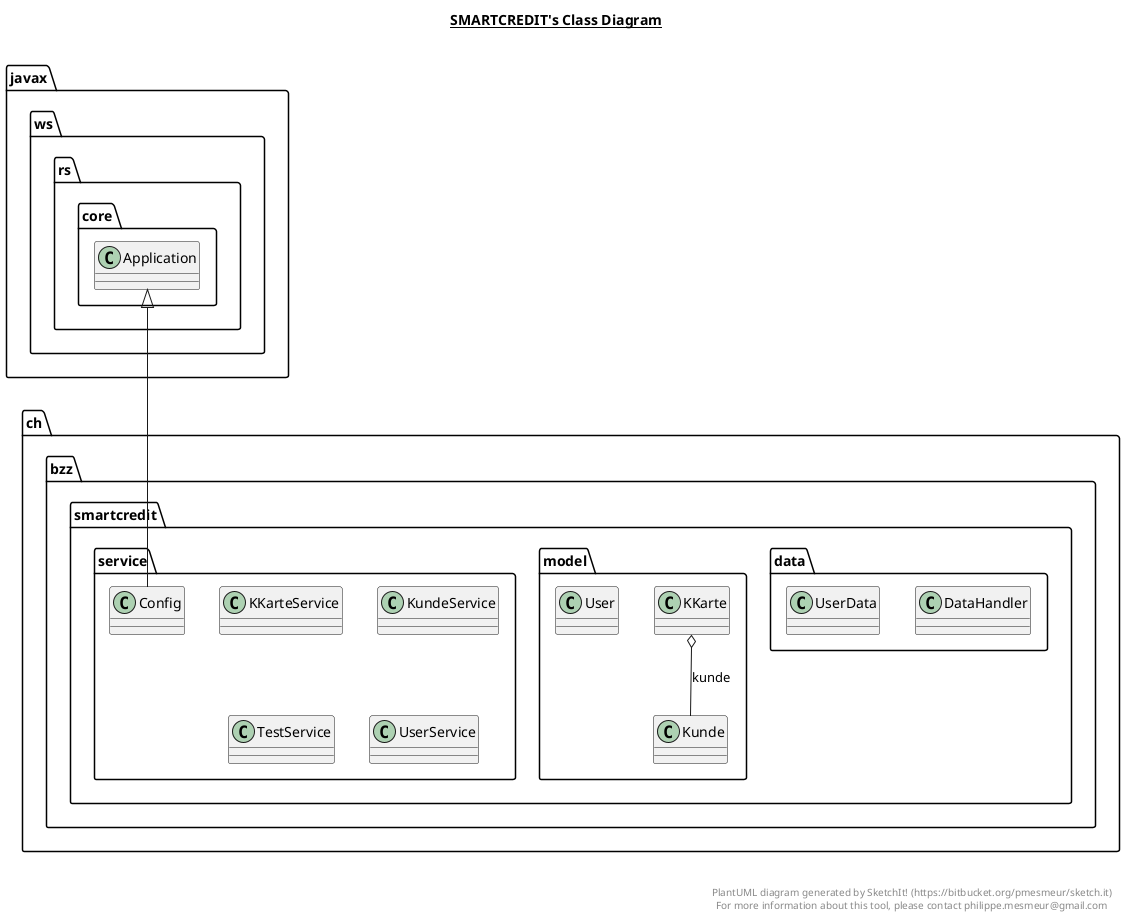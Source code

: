 @startuml

title __SMARTCREDIT's Class Diagram__\n

  namespace ch.bzz.smartcredit.data {
    class ch.bzz.smartcredit.data.DataHandler {
    }
  }
  

  namespace ch.bzz.smartcredit.data {
    class ch.bzz.smartcredit.data.UserData {
    }
  }
  

  namespace ch.bzz.smartcredit.model {
    class ch.bzz.smartcredit.model.KKarte {
    }
  }
  

  namespace ch.bzz.smartcredit.model {
    class ch.bzz.smartcredit.model.Kunde {
    }
  }
  

  namespace ch.bzz.smartcredit.model {
    class ch.bzz.smartcredit.model.User {
    }
  }
  

  namespace ch.bzz.smartcredit.service {
    class ch.bzz.smartcredit.service.Config {
    }
  }
  

  namespace ch.bzz.smartcredit.service {
    class ch.bzz.smartcredit.service.KKarteService {
    }
  }
  

  namespace ch.bzz.smartcredit.service {
    class ch.bzz.smartcredit.service.KundeService {
    }
  }
  

  namespace ch.bzz.smartcredit.service {
    class ch.bzz.smartcredit.service.TestService {
    }
  }
  

  namespace ch.bzz.smartcredit.service {
    class ch.bzz.smartcredit.service.UserService {
    }
  }
  

  ch.bzz.smartcredit.model.KKarte o-- ch.bzz.smartcredit.model.Kunde : kunde
  ch.bzz.smartcredit.service.Config -up-|> javax.ws.rs.core.Application


right footer


PlantUML diagram generated by SketchIt! (https://bitbucket.org/pmesmeur/sketch.it)
For more information about this tool, please contact philippe.mesmeur@gmail.com
endfooter

@enduml
